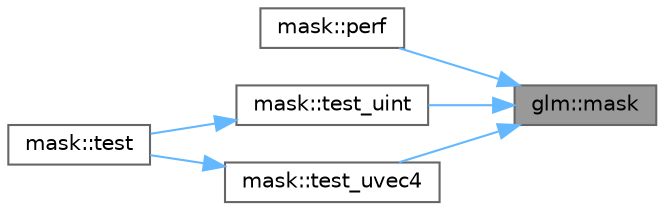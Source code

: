 digraph "glm::mask"
{
 // LATEX_PDF_SIZE
  bgcolor="transparent";
  edge [fontname=Helvetica,fontsize=10,labelfontname=Helvetica,labelfontsize=10];
  node [fontname=Helvetica,fontsize=10,shape=box,height=0.2,width=0.4];
  rankdir="RL";
  Node1 [id="Node000001",label="glm::mask",height=0.2,width=0.4,color="gray40", fillcolor="grey60", style="filled", fontcolor="black",tooltip=" "];
  Node1 -> Node2 [id="edge11_Node000001_Node000002",dir="back",color="steelblue1",style="solid",tooltip=" "];
  Node2 [id="Node000002",label="mask::perf",height=0.2,width=0.4,color="grey40", fillcolor="white", style="filled",URL="$namespacemask.html#ac5e5799447028bdd357fa04a37cc7d61",tooltip=" "];
  Node1 -> Node3 [id="edge12_Node000001_Node000003",dir="back",color="steelblue1",style="solid",tooltip=" "];
  Node3 [id="Node000003",label="mask::test_uint",height=0.2,width=0.4,color="grey40", fillcolor="white", style="filled",URL="$namespacemask.html#a53093ab44836704e9e28620ef1ff210d",tooltip=" "];
  Node3 -> Node4 [id="edge13_Node000003_Node000004",dir="back",color="steelblue1",style="solid",tooltip=" "];
  Node4 [id="Node000004",label="mask::test",height=0.2,width=0.4,color="grey40", fillcolor="white", style="filled",URL="$namespacemask.html#aa45c0ec630656f2f5855f7a93b6ece19",tooltip=" "];
  Node1 -> Node5 [id="edge14_Node000001_Node000005",dir="back",color="steelblue1",style="solid",tooltip=" "];
  Node5 [id="Node000005",label="mask::test_uvec4",height=0.2,width=0.4,color="grey40", fillcolor="white", style="filled",URL="$namespacemask.html#a7a057822beb88f075821a051973bc235",tooltip=" "];
  Node5 -> Node4 [id="edge15_Node000005_Node000004",dir="back",color="steelblue1",style="solid",tooltip=" "];
}
